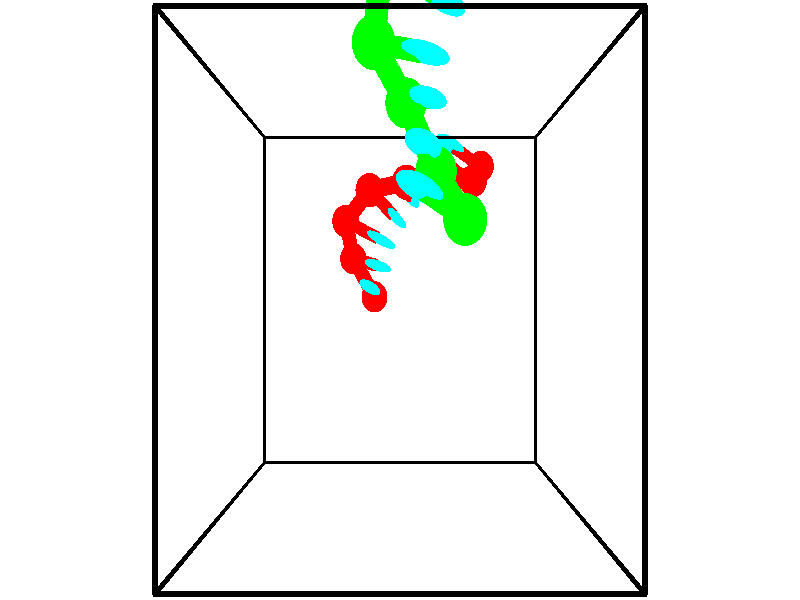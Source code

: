 // switches for output
#declare DRAW_BASES = 1; // possible values are 0, 1; only relevant for DNA ribbons
#declare DRAW_BASES_TYPE = 3; // possible values are 1, 2, 3; only relevant for DNA ribbons
#declare DRAW_FOG = 0; // set to 1 to enable fog

#include "colors.inc"

#include "transforms.inc"
background { rgb <1, 1, 1>}

#default {
   normal{
       ripples 0.25
       frequency 0.20
       turbulence 0.2
       lambda 5
   }
	finish {
		phong 0.1
		phong_size 40.
	}
}

// original window dimensions: 1024x640


// camera settings

camera {
	sky <-0, 1, 0>
	up <-0, 1, 0>
	right 1.6 * <1, 0, 0>
	location <2.5, 2.5, 11.1562>
	look_at <2.5, 2.5, 2.5>
	direction <0, 0, -8.6562>
	angle 67.0682
}


# declare cpy_camera_pos = <2.5, 2.5, 11.1562>;
# if (DRAW_FOG = 1)
fog {
	fog_type 2
	up vnormalize(cpy_camera_pos)
	color rgbt<1,1,1,0.3>
	distance 1e-5
	fog_alt 3e-3
	fog_offset 4
}
# end


// LIGHTS

# declare lum = 6;
global_settings {
	ambient_light rgb lum * <0.05, 0.05, 0.05>
	max_trace_level 15
}# declare cpy_direct_light_amount = 0.25;
light_source
{	1000 * <-1, -1, 1>,
	rgb lum * cpy_direct_light_amount
	parallel
}

light_source
{	1000 * <1, 1, -1>,
	rgb lum * cpy_direct_light_amount
	parallel
}

// strand 0

// nucleotide -1

// particle -1
sphere {
	<2.006966, 2.551757, -0.526792> 0.250000
	pigment { color rgbt <1,0,0,0> }
	no_shadow
}
cylinder {
	<1.974953, 2.631065, -0.136042>,  <1.955745, 2.678650, 0.098408>, 0.100000
	pigment { color rgbt <1,0,0,0> }
	no_shadow
}
cylinder {
	<1.974953, 2.631065, -0.136042>,  <2.006966, 2.551757, -0.526792>, 0.100000
	pigment { color rgbt <1,0,0,0> }
	no_shadow
}

// particle -1
sphere {
	<1.974953, 2.631065, -0.136042> 0.100000
	pigment { color rgbt <1,0,0,0> }
	no_shadow
}
sphere {
	0, 1
	scale<0.080000,0.200000,0.300000>
	matrix <0.386167, 0.909654, -0.152989,
		-0.918951, 0.364992, -0.149367,
		-0.080032, 0.198270, 0.976875,
		1.950943, 2.690546, 0.157020>
	pigment { color rgbt <0,1,1,0> }
	no_shadow
}
cylinder {
	<1.604920, 3.159751, -0.400149>,  <2.006966, 2.551757, -0.526792>, 0.130000
	pigment { color rgbt <1,0,0,0> }
	no_shadow
}

// nucleotide -1

// particle -1
sphere {
	<1.604920, 3.159751, -0.400149> 0.250000
	pigment { color rgbt <1,0,0,0> }
	no_shadow
}
cylinder {
	<1.883850, 3.082265, -0.124117>,  <2.051208, 3.035774, 0.041502>, 0.100000
	pigment { color rgbt <1,0,0,0> }
	no_shadow
}
cylinder {
	<1.883850, 3.082265, -0.124117>,  <1.604920, 3.159751, -0.400149>, 0.100000
	pigment { color rgbt <1,0,0,0> }
	no_shadow
}

// particle -1
sphere {
	<1.883850, 3.082265, -0.124117> 0.100000
	pigment { color rgbt <1,0,0,0> }
	no_shadow
}
sphere {
	0, 1
	scale<0.080000,0.200000,0.300000>
	matrix <0.289450, 0.956895, -0.023875,
		-0.655710, 0.216392, 0.723338,
		0.697326, -0.193715, 0.690081,
		2.093048, 3.024151, 0.082907>
	pigment { color rgbt <0,1,1,0> }
	no_shadow
}
cylinder {
	<1.500572, 3.712403, 0.017167>,  <1.604920, 3.159751, -0.400149>, 0.130000
	pigment { color rgbt <1,0,0,0> }
	no_shadow
}

// nucleotide -1

// particle -1
sphere {
	<1.500572, 3.712403, 0.017167> 0.250000
	pigment { color rgbt <1,0,0,0> }
	no_shadow
}
cylinder {
	<1.865627, 3.549906, 0.035311>,  <2.084661, 3.452408, 0.046197>, 0.100000
	pigment { color rgbt <1,0,0,0> }
	no_shadow
}
cylinder {
	<1.865627, 3.549906, 0.035311>,  <1.500572, 3.712403, 0.017167>, 0.100000
	pigment { color rgbt <1,0,0,0> }
	no_shadow
}

// particle -1
sphere {
	<1.865627, 3.549906, 0.035311> 0.100000
	pigment { color rgbt <1,0,0,0> }
	no_shadow
}
sphere {
	0, 1
	scale<0.080000,0.200000,0.300000>
	matrix <0.407813, 0.912462, -0.033188,
		-0.027906, 0.048786, 0.998419,
		0.912639, -0.406242, 0.045359,
		2.139419, 3.428034, 0.048918>
	pigment { color rgbt <0,1,1,0> }
	no_shadow
}
cylinder {
	<1.961399, 4.123000, 0.456527>,  <1.500572, 3.712403, 0.017167>, 0.130000
	pigment { color rgbt <1,0,0,0> }
	no_shadow
}

// nucleotide -1

// particle -1
sphere {
	<1.961399, 4.123000, 0.456527> 0.250000
	pigment { color rgbt <1,0,0,0> }
	no_shadow
}
cylinder {
	<2.209743, 3.930919, 0.208677>,  <2.358750, 3.815670, 0.059966>, 0.100000
	pigment { color rgbt <1,0,0,0> }
	no_shadow
}
cylinder {
	<2.209743, 3.930919, 0.208677>,  <1.961399, 4.123000, 0.456527>, 0.100000
	pigment { color rgbt <1,0,0,0> }
	no_shadow
}

// particle -1
sphere {
	<2.209743, 3.930919, 0.208677> 0.100000
	pigment { color rgbt <1,0,0,0> }
	no_shadow
}
sphere {
	0, 1
	scale<0.080000,0.200000,0.300000>
	matrix <0.597013, 0.801895, -0.023256,
		0.508043, -0.355486, 0.784552,
		0.620861, -0.480203, -0.619626,
		2.396002, 3.786858, 0.022789>
	pigment { color rgbt <0,1,1,0> }
	no_shadow
}
cylinder {
	<2.609654, 4.188134, 0.768630>,  <1.961399, 4.123000, 0.456527>, 0.130000
	pigment { color rgbt <1,0,0,0> }
	no_shadow
}

// nucleotide -1

// particle -1
sphere {
	<2.609654, 4.188134, 0.768630> 0.250000
	pigment { color rgbt <1,0,0,0> }
	no_shadow
}
cylinder {
	<2.658398, 4.120255, 0.377456>,  <2.687644, 4.079529, 0.142752>, 0.100000
	pigment { color rgbt <1,0,0,0> }
	no_shadow
}
cylinder {
	<2.658398, 4.120255, 0.377456>,  <2.609654, 4.188134, 0.768630>, 0.100000
	pigment { color rgbt <1,0,0,0> }
	no_shadow
}

// particle -1
sphere {
	<2.658398, 4.120255, 0.377456> 0.100000
	pigment { color rgbt <1,0,0,0> }
	no_shadow
}
sphere {
	0, 1
	scale<0.080000,0.200000,0.300000>
	matrix <0.646731, 0.760980, -0.051460,
		0.752921, -0.626189, 0.202479,
		0.121859, -0.169695, -0.977934,
		2.694955, 4.069347, 0.084076>
	pigment { color rgbt <0,1,1,0> }
	no_shadow
}
cylinder {
	<3.366043, 4.267560, 0.599688>,  <2.609654, 4.188134, 0.768630>, 0.130000
	pigment { color rgbt <1,0,0,0> }
	no_shadow
}

// nucleotide -1

// particle -1
sphere {
	<3.366043, 4.267560, 0.599688> 0.250000
	pigment { color rgbt <1,0,0,0> }
	no_shadow
}
cylinder {
	<3.171314, 4.282333, 0.250600>,  <3.054477, 4.291197, 0.041147>, 0.100000
	pigment { color rgbt <1,0,0,0> }
	no_shadow
}
cylinder {
	<3.171314, 4.282333, 0.250600>,  <3.366043, 4.267560, 0.599688>, 0.100000
	pigment { color rgbt <1,0,0,0> }
	no_shadow
}

// particle -1
sphere {
	<3.171314, 4.282333, 0.250600> 0.100000
	pigment { color rgbt <1,0,0,0> }
	no_shadow
}
sphere {
	0, 1
	scale<0.080000,0.200000,0.300000>
	matrix <0.648210, 0.684983, -0.332598,
		0.585515, -0.727622, -0.357405,
		-0.486822, 0.036933, -0.872720,
		3.025268, 4.293413, -0.011216>
	pigment { color rgbt <0,1,1,0> }
	no_shadow
}
cylinder {
	<3.847035, 4.325466, 0.065871>,  <3.366043, 4.267560, 0.599688>, 0.130000
	pigment { color rgbt <1,0,0,0> }
	no_shadow
}

// nucleotide -1

// particle -1
sphere {
	<3.847035, 4.325466, 0.065871> 0.250000
	pigment { color rgbt <1,0,0,0> }
	no_shadow
}
cylinder {
	<3.514427, 4.502837, -0.067964>,  <3.314862, 4.609259, -0.148265>, 0.100000
	pigment { color rgbt <1,0,0,0> }
	no_shadow
}
cylinder {
	<3.514427, 4.502837, -0.067964>,  <3.847035, 4.325466, 0.065871>, 0.100000
	pigment { color rgbt <1,0,0,0> }
	no_shadow
}

// particle -1
sphere {
	<3.514427, 4.502837, -0.067964> 0.100000
	pigment { color rgbt <1,0,0,0> }
	no_shadow
}
sphere {
	0, 1
	scale<0.080000,0.200000,0.300000>
	matrix <0.540176, 0.785936, -0.300855,
		0.129557, -0.430903, -0.893050,
		-0.831519, 0.443427, -0.334587,
		3.264971, 4.635865, -0.168340>
	pigment { color rgbt <0,1,1,0> }
	no_shadow
}
cylinder {
	<4.064320, 4.653450, -0.534601>,  <3.847035, 4.325466, 0.065871>, 0.130000
	pigment { color rgbt <1,0,0,0> }
	no_shadow
}

// nucleotide -1

// particle -1
sphere {
	<4.064320, 4.653450, -0.534601> 0.250000
	pigment { color rgbt <1,0,0,0> }
	no_shadow
}
cylinder {
	<3.721481, 4.829283, -0.427156>,  <3.515778, 4.934783, -0.362689>, 0.100000
	pigment { color rgbt <1,0,0,0> }
	no_shadow
}
cylinder {
	<3.721481, 4.829283, -0.427156>,  <4.064320, 4.653450, -0.534601>, 0.100000
	pigment { color rgbt <1,0,0,0> }
	no_shadow
}

// particle -1
sphere {
	<3.721481, 4.829283, -0.427156> 0.100000
	pigment { color rgbt <1,0,0,0> }
	no_shadow
}
sphere {
	0, 1
	scale<0.080000,0.200000,0.300000>
	matrix <0.360310, 0.884192, -0.297291,
		-0.368190, -0.158023, -0.916223,
		-0.857096, 0.439584, 0.268613,
		3.464353, 4.961158, -0.346572>
	pigment { color rgbt <0,1,1,0> }
	no_shadow
}
// strand 1

// nucleotide -1

// particle -1
sphere {
	<3.962673, 6.166181, 5.206645> 0.250000
	pigment { color rgbt <0,1,0,0> }
	no_shadow
}
cylinder {
	<3.641449, 6.282326, 4.998497>,  <3.448715, 6.352013, 4.873608>, 0.100000
	pigment { color rgbt <0,1,0,0> }
	no_shadow
}
cylinder {
	<3.641449, 6.282326, 4.998497>,  <3.962673, 6.166181, 5.206645>, 0.100000
	pigment { color rgbt <0,1,0,0> }
	no_shadow
}

// particle -1
sphere {
	<3.641449, 6.282326, 4.998497> 0.100000
	pigment { color rgbt <0,1,0,0> }
	no_shadow
}
sphere {
	0, 1
	scale<0.080000,0.200000,0.300000>
	matrix <-0.357061, -0.933596, 0.030095,
		-0.477078, 0.209972, 0.853410,
		-0.803060, 0.290362, -0.520371,
		3.400531, 6.369434, 4.842385>
	pigment { color rgbt <0,1,1,0> }
	no_shadow
}
cylinder {
	<3.381864, 5.849225, 5.558335>,  <3.962673, 6.166181, 5.206645>, 0.130000
	pigment { color rgbt <0,1,0,0> }
	no_shadow
}

// nucleotide -1

// particle -1
sphere {
	<3.381864, 5.849225, 5.558335> 0.250000
	pigment { color rgbt <0,1,0,0> }
	no_shadow
}
cylinder {
	<3.285583, 5.915495, 5.175793>,  <3.227815, 5.955257, 4.946268>, 0.100000
	pigment { color rgbt <0,1,0,0> }
	no_shadow
}
cylinder {
	<3.285583, 5.915495, 5.175793>,  <3.381864, 5.849225, 5.558335>, 0.100000
	pigment { color rgbt <0,1,0,0> }
	no_shadow
}

// particle -1
sphere {
	<3.285583, 5.915495, 5.175793> 0.100000
	pigment { color rgbt <0,1,0,0> }
	no_shadow
}
sphere {
	0, 1
	scale<0.080000,0.200000,0.300000>
	matrix <-0.500855, -0.865203, -0.023827,
		-0.831389, 0.473260, 0.291235,
		-0.240701, 0.165676, -0.956355,
		3.213373, 5.965198, 4.888886>
	pigment { color rgbt <0,1,1,0> }
	no_shadow
}
cylinder {
	<2.625535, 5.804191, 5.335967>,  <3.381864, 5.849225, 5.558335>, 0.130000
	pigment { color rgbt <0,1,0,0> }
	no_shadow
}

// nucleotide -1

// particle -1
sphere {
	<2.625535, 5.804191, 5.335967> 0.250000
	pigment { color rgbt <0,1,0,0> }
	no_shadow
}
cylinder {
	<2.886375, 5.686089, 5.056657>,  <3.042880, 5.615227, 4.889071>, 0.100000
	pigment { color rgbt <0,1,0,0> }
	no_shadow
}
cylinder {
	<2.886375, 5.686089, 5.056657>,  <2.625535, 5.804191, 5.335967>, 0.100000
	pigment { color rgbt <0,1,0,0> }
	no_shadow
}

// particle -1
sphere {
	<2.886375, 5.686089, 5.056657> 0.100000
	pigment { color rgbt <0,1,0,0> }
	no_shadow
}
sphere {
	0, 1
	scale<0.080000,0.200000,0.300000>
	matrix <-0.388855, -0.920925, 0.026257,
		-0.650810, 0.254406, -0.715349,
		0.652103, -0.295255, -0.698274,
		3.082006, 5.597512, 4.847175>
	pigment { color rgbt <0,1,1,0> }
	no_shadow
}
cylinder {
	<2.306166, 5.527374, 4.751484>,  <2.625535, 5.804191, 5.335967>, 0.130000
	pigment { color rgbt <0,1,0,0> }
	no_shadow
}

// nucleotide -1

// particle -1
sphere {
	<2.306166, 5.527374, 4.751484> 0.250000
	pigment { color rgbt <0,1,0,0> }
	no_shadow
}
cylinder {
	<2.661697, 5.347948, 4.714017>,  <2.875016, 5.240293, 4.691537>, 0.100000
	pigment { color rgbt <0,1,0,0> }
	no_shadow
}
cylinder {
	<2.661697, 5.347948, 4.714017>,  <2.306166, 5.527374, 4.751484>, 0.100000
	pigment { color rgbt <0,1,0,0> }
	no_shadow
}

// particle -1
sphere {
	<2.661697, 5.347948, 4.714017> 0.100000
	pigment { color rgbt <0,1,0,0> }
	no_shadow
}
sphere {
	0, 1
	scale<0.080000,0.200000,0.300000>
	matrix <-0.443002, -0.893404, 0.074695,
		-0.117188, -0.024897, -0.992798,
		0.888829, -0.448564, -0.093666,
		2.928346, 5.213379, 4.685917>
	pigment { color rgbt <0,1,1,0> }
	no_shadow
}
cylinder {
	<2.196796, 4.964899, 4.213999>,  <2.306166, 5.527374, 4.751484>, 0.130000
	pigment { color rgbt <0,1,0,0> }
	no_shadow
}

// nucleotide -1

// particle -1
sphere {
	<2.196796, 4.964899, 4.213999> 0.250000
	pigment { color rgbt <0,1,0,0> }
	no_shadow
}
cylinder {
	<2.525177, 4.845457, 4.408678>,  <2.722205, 4.773792, 4.525485>, 0.100000
	pigment { color rgbt <0,1,0,0> }
	no_shadow
}
cylinder {
	<2.525177, 4.845457, 4.408678>,  <2.196796, 4.964899, 4.213999>, 0.100000
	pigment { color rgbt <0,1,0,0> }
	no_shadow
}

// particle -1
sphere {
	<2.525177, 4.845457, 4.408678> 0.100000
	pigment { color rgbt <0,1,0,0> }
	no_shadow
}
sphere {
	0, 1
	scale<0.080000,0.200000,0.300000>
	matrix <-0.323188, -0.945685, -0.035058,
		0.470731, -0.128514, -0.872867,
		0.820952, -0.298603, 0.486697,
		2.771462, 4.755876, 4.554687>
	pigment { color rgbt <0,1,1,0> }
	no_shadow
}
cylinder {
	<2.572072, 4.496309, 3.810557>,  <2.196796, 4.964899, 4.213999>, 0.130000
	pigment { color rgbt <0,1,0,0> }
	no_shadow
}

// nucleotide -1

// particle -1
sphere {
	<2.572072, 4.496309, 3.810557> 0.250000
	pigment { color rgbt <0,1,0,0> }
	no_shadow
}
cylinder {
	<2.706604, 4.425203, 4.180483>,  <2.787323, 4.382540, 4.402438>, 0.100000
	pigment { color rgbt <0,1,0,0> }
	no_shadow
}
cylinder {
	<2.706604, 4.425203, 4.180483>,  <2.572072, 4.496309, 3.810557>, 0.100000
	pigment { color rgbt <0,1,0,0> }
	no_shadow
}

// particle -1
sphere {
	<2.706604, 4.425203, 4.180483> 0.100000
	pigment { color rgbt <0,1,0,0> }
	no_shadow
}
sphere {
	0, 1
	scale<0.080000,0.200000,0.300000>
	matrix <-0.327399, -0.942839, -0.062164,
		0.883002, -0.281875, -0.375305,
		0.336329, -0.177765, 0.924815,
		2.807503, 4.371874, 4.457927>
	pigment { color rgbt <0,1,1,0> }
	no_shadow
}
cylinder {
	<2.936894, 3.800291, 3.840074>,  <2.572072, 4.496309, 3.810557>, 0.130000
	pigment { color rgbt <0,1,0,0> }
	no_shadow
}

// nucleotide -1

// particle -1
sphere {
	<2.936894, 3.800291, 3.840074> 0.250000
	pigment { color rgbt <0,1,0,0> }
	no_shadow
}
cylinder {
	<2.833328, 3.877384, 4.218664>,  <2.771189, 3.923640, 4.445818>, 0.100000
	pigment { color rgbt <0,1,0,0> }
	no_shadow
}
cylinder {
	<2.833328, 3.877384, 4.218664>,  <2.936894, 3.800291, 3.840074>, 0.100000
	pigment { color rgbt <0,1,0,0> }
	no_shadow
}

// particle -1
sphere {
	<2.833328, 3.877384, 4.218664> 0.100000
	pigment { color rgbt <0,1,0,0> }
	no_shadow
}
sphere {
	0, 1
	scale<0.080000,0.200000,0.300000>
	matrix <-0.185537, -0.971566, 0.147089,
		0.947913, -0.137523, 0.287311,
		-0.258914, 0.192734, 0.946476,
		2.755654, 3.935205, 4.502607>
	pigment { color rgbt <0,1,1,0> }
	no_shadow
}
cylinder {
	<3.247406, 3.266717, 4.241526>,  <2.936894, 3.800291, 3.840074>, 0.130000
	pigment { color rgbt <0,1,0,0> }
	no_shadow
}

// nucleotide -1

// particle -1
sphere {
	<3.247406, 3.266717, 4.241526> 0.250000
	pigment { color rgbt <0,1,0,0> }
	no_shadow
}
cylinder {
	<2.942917, 3.408997, 4.458420>,  <2.760223, 3.494364, 4.588557>, 0.100000
	pigment { color rgbt <0,1,0,0> }
	no_shadow
}
cylinder {
	<2.942917, 3.408997, 4.458420>,  <3.247406, 3.266717, 4.241526>, 0.100000
	pigment { color rgbt <0,1,0,0> }
	no_shadow
}

// particle -1
sphere {
	<2.942917, 3.408997, 4.458420> 0.100000
	pigment { color rgbt <0,1,0,0> }
	no_shadow
}
sphere {
	0, 1
	scale<0.080000,0.200000,0.300000>
	matrix <-0.218423, -0.927926, 0.302069,
		0.610599, 0.111505, 0.784051,
		-0.761223, 0.355698, 0.542235,
		2.714550, 3.515706, 4.621091>
	pigment { color rgbt <0,1,1,0> }
	no_shadow
}
// box output
cylinder {
	<0.000000, 0.000000, 0.000000>,  <5.000000, 0.000000, 0.000000>, 0.025000
	pigment { color rgbt <0,0,0,0> }
	no_shadow
}
cylinder {
	<0.000000, 0.000000, 0.000000>,  <0.000000, 5.000000, 0.000000>, 0.025000
	pigment { color rgbt <0,0,0,0> }
	no_shadow
}
cylinder {
	<0.000000, 0.000000, 0.000000>,  <0.000000, 0.000000, 5.000000>, 0.025000
	pigment { color rgbt <0,0,0,0> }
	no_shadow
}
cylinder {
	<5.000000, 5.000000, 5.000000>,  <0.000000, 5.000000, 5.000000>, 0.025000
	pigment { color rgbt <0,0,0,0> }
	no_shadow
}
cylinder {
	<5.000000, 5.000000, 5.000000>,  <5.000000, 0.000000, 5.000000>, 0.025000
	pigment { color rgbt <0,0,0,0> }
	no_shadow
}
cylinder {
	<5.000000, 5.000000, 5.000000>,  <5.000000, 5.000000, 0.000000>, 0.025000
	pigment { color rgbt <0,0,0,0> }
	no_shadow
}
cylinder {
	<0.000000, 0.000000, 5.000000>,  <0.000000, 5.000000, 5.000000>, 0.025000
	pigment { color rgbt <0,0,0,0> }
	no_shadow
}
cylinder {
	<0.000000, 0.000000, 5.000000>,  <5.000000, 0.000000, 5.000000>, 0.025000
	pigment { color rgbt <0,0,0,0> }
	no_shadow
}
cylinder {
	<5.000000, 5.000000, 0.000000>,  <0.000000, 5.000000, 0.000000>, 0.025000
	pigment { color rgbt <0,0,0,0> }
	no_shadow
}
cylinder {
	<5.000000, 5.000000, 0.000000>,  <5.000000, 0.000000, 0.000000>, 0.025000
	pigment { color rgbt <0,0,0,0> }
	no_shadow
}
cylinder {
	<5.000000, 0.000000, 5.000000>,  <5.000000, 0.000000, 0.000000>, 0.025000
	pigment { color rgbt <0,0,0,0> }
	no_shadow
}
cylinder {
	<0.000000, 5.000000, 0.000000>,  <0.000000, 5.000000, 5.000000>, 0.025000
	pigment { color rgbt <0,0,0,0> }
	no_shadow
}
// end of box output
